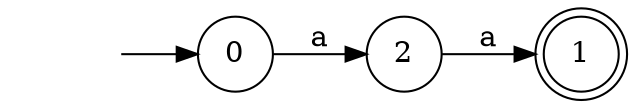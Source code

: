 digraph Automaton {
  rankdir = LR;
node [shape=circle];
  initial [shape=plaintext,label=""];
  initial -> 0
  0 -> 2 [label="a"];
1 [shape=doublecircle]; 
node [shape=circle];
  2 -> 1 [label="a"];
}

